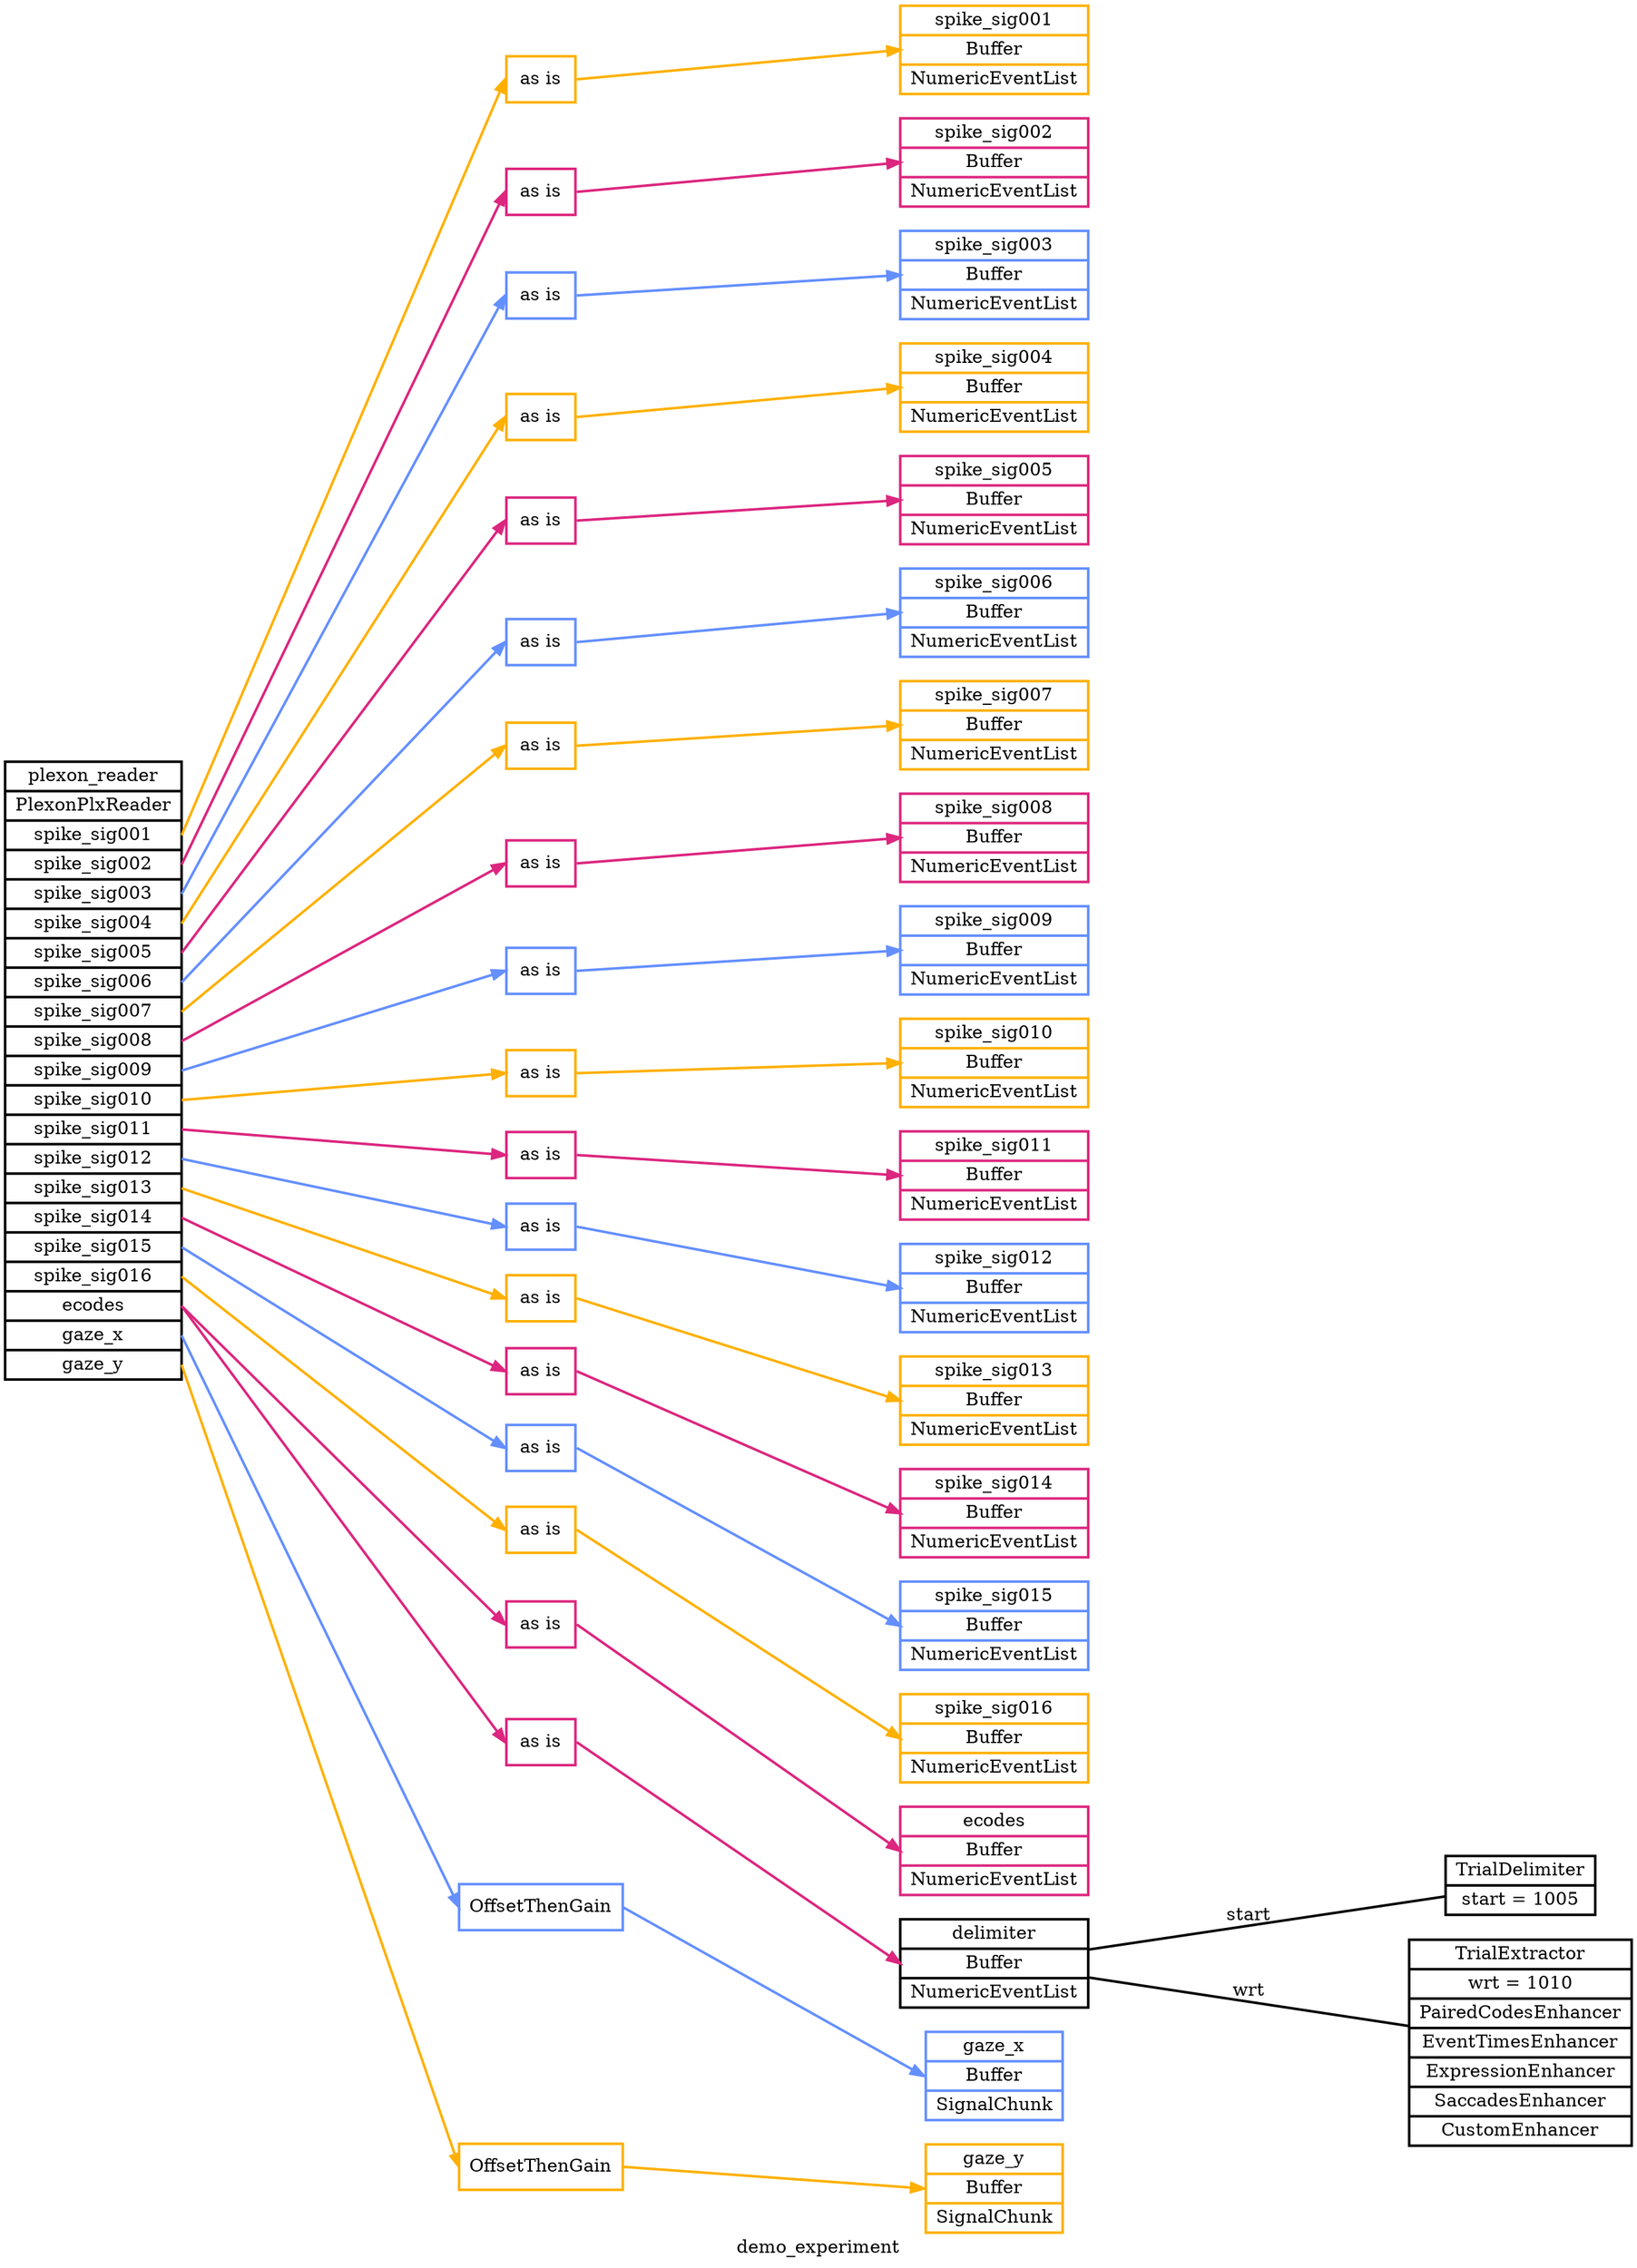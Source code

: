 digraph demo_experiment {
	graph [label=demo_experiment overlap=scale rankdir=LR ranksep=3.0 splines=false]
	node [penwidth=2.0]
	edge [penwidth=2.0]
	plexon_reader [label="<plexon_reader>plexon_reader|PlexonPlxReader|<spike_sig001>spike_sig001|<spike_sig002>spike_sig002|<spike_sig003>spike_sig003|<spike_sig004>spike_sig004|<spike_sig005>spike_sig005|<spike_sig006>spike_sig006|<spike_sig007>spike_sig007|<spike_sig008>spike_sig008|<spike_sig009>spike_sig009|<spike_sig010>spike_sig010|<spike_sig011>spike_sig011|<spike_sig012>spike_sig012|<spike_sig013>spike_sig013|<spike_sig014>spike_sig014|<spike_sig015>spike_sig015|<spike_sig016>spike_sig016|<ecodes>ecodes|<gaze_x>gaze_x|<gaze_y>gaze_y" shape=record]
	spike_sig001 [label="spike_sig001|Buffer|NumericEventList" color="#FFB000" shape=record]
	spike_sig002 [label="spike_sig002|Buffer|NumericEventList" color="#DC267F" shape=record]
	spike_sig003 [label="spike_sig003|Buffer|NumericEventList" color="#648FFF" shape=record]
	spike_sig004 [label="spike_sig004|Buffer|NumericEventList" color="#FFB000" shape=record]
	spike_sig005 [label="spike_sig005|Buffer|NumericEventList" color="#DC267F" shape=record]
	spike_sig006 [label="spike_sig006|Buffer|NumericEventList" color="#648FFF" shape=record]
	spike_sig007 [label="spike_sig007|Buffer|NumericEventList" color="#FFB000" shape=record]
	spike_sig008 [label="spike_sig008|Buffer|NumericEventList" color="#DC267F" shape=record]
	spike_sig009 [label="spike_sig009|Buffer|NumericEventList" color="#648FFF" shape=record]
	spike_sig010 [label="spike_sig010|Buffer|NumericEventList" color="#FFB000" shape=record]
	spike_sig011 [label="spike_sig011|Buffer|NumericEventList" color="#DC267F" shape=record]
	spike_sig012 [label="spike_sig012|Buffer|NumericEventList" color="#648FFF" shape=record]
	spike_sig013 [label="spike_sig013|Buffer|NumericEventList" color="#FFB000" shape=record]
	spike_sig014 [label="spike_sig014|Buffer|NumericEventList" color="#DC267F" shape=record]
	spike_sig015 [label="spike_sig015|Buffer|NumericEventList" color="#648FFF" shape=record]
	spike_sig016 [label="spike_sig016|Buffer|NumericEventList" color="#FFB000" shape=record]
	ecodes [label="ecodes|Buffer|NumericEventList" color="#DC267F" shape=record]
	gaze_x [label="gaze_x|Buffer|SignalChunk" color="#648FFF" shape=record]
	gaze_y [label="gaze_y|Buffer|SignalChunk" color="#FFB000" shape=record]
	delimiter [label="delimiter|Buffer|NumericEventList" shape=record]
	plexon_reader_route_0 [label="as is" color="#FFB000" shape=record]
	plexon_reader:spike_sig001:e -> plexon_reader_route_0:w [color="#FFB000"]
	plexon_reader_route_0:e -> spike_sig001:w [color="#FFB000"]
	plexon_reader_route_1 [label="as is" color="#DC267F" shape=record]
	plexon_reader:spike_sig002:e -> plexon_reader_route_1:w [color="#DC267F"]
	plexon_reader_route_1:e -> spike_sig002:w [color="#DC267F"]
	plexon_reader_route_2 [label="as is" color="#648FFF" shape=record]
	plexon_reader:spike_sig003:e -> plexon_reader_route_2:w [color="#648FFF"]
	plexon_reader_route_2:e -> spike_sig003:w [color="#648FFF"]
	plexon_reader_route_3 [label="as is" color="#FFB000" shape=record]
	plexon_reader:spike_sig004:e -> plexon_reader_route_3:w [color="#FFB000"]
	plexon_reader_route_3:e -> spike_sig004:w [color="#FFB000"]
	plexon_reader_route_4 [label="as is" color="#DC267F" shape=record]
	plexon_reader:spike_sig005:e -> plexon_reader_route_4:w [color="#DC267F"]
	plexon_reader_route_4:e -> spike_sig005:w [color="#DC267F"]
	plexon_reader_route_5 [label="as is" color="#648FFF" shape=record]
	plexon_reader:spike_sig006:e -> plexon_reader_route_5:w [color="#648FFF"]
	plexon_reader_route_5:e -> spike_sig006:w [color="#648FFF"]
	plexon_reader_route_6 [label="as is" color="#FFB000" shape=record]
	plexon_reader:spike_sig007:e -> plexon_reader_route_6:w [color="#FFB000"]
	plexon_reader_route_6:e -> spike_sig007:w [color="#FFB000"]
	plexon_reader_route_7 [label="as is" color="#DC267F" shape=record]
	plexon_reader:spike_sig008:e -> plexon_reader_route_7:w [color="#DC267F"]
	plexon_reader_route_7:e -> spike_sig008:w [color="#DC267F"]
	plexon_reader_route_8 [label="as is" color="#648FFF" shape=record]
	plexon_reader:spike_sig009:e -> plexon_reader_route_8:w [color="#648FFF"]
	plexon_reader_route_8:e -> spike_sig009:w [color="#648FFF"]
	plexon_reader_route_9 [label="as is" color="#FFB000" shape=record]
	plexon_reader:spike_sig010:e -> plexon_reader_route_9:w [color="#FFB000"]
	plexon_reader_route_9:e -> spike_sig010:w [color="#FFB000"]
	plexon_reader_route_10 [label="as is" color="#DC267F" shape=record]
	plexon_reader:spike_sig011:e -> plexon_reader_route_10:w [color="#DC267F"]
	plexon_reader_route_10:e -> spike_sig011:w [color="#DC267F"]
	plexon_reader_route_11 [label="as is" color="#648FFF" shape=record]
	plexon_reader:spike_sig012:e -> plexon_reader_route_11:w [color="#648FFF"]
	plexon_reader_route_11:e -> spike_sig012:w [color="#648FFF"]
	plexon_reader_route_12 [label="as is" color="#FFB000" shape=record]
	plexon_reader:spike_sig013:e -> plexon_reader_route_12:w [color="#FFB000"]
	plexon_reader_route_12:e -> spike_sig013:w [color="#FFB000"]
	plexon_reader_route_13 [label="as is" color="#DC267F" shape=record]
	plexon_reader:spike_sig014:e -> plexon_reader_route_13:w [color="#DC267F"]
	plexon_reader_route_13:e -> spike_sig014:w [color="#DC267F"]
	plexon_reader_route_14 [label="as is" color="#648FFF" shape=record]
	plexon_reader:spike_sig015:e -> plexon_reader_route_14:w [color="#648FFF"]
	plexon_reader_route_14:e -> spike_sig015:w [color="#648FFF"]
	plexon_reader_route_15 [label="as is" color="#FFB000" shape=record]
	plexon_reader:spike_sig016:e -> plexon_reader_route_15:w [color="#FFB000"]
	plexon_reader_route_15:e -> spike_sig016:w [color="#FFB000"]
	plexon_reader_route_16 [label="as is" color="#DC267F" shape=record]
	plexon_reader:ecodes:e -> plexon_reader_route_16:w [color="#DC267F"]
	plexon_reader_route_16:e -> ecodes:w [color="#DC267F"]
	plexon_reader_route_17 [label=OffsetThenGain color="#648FFF" shape=record]
	plexon_reader:gaze_x:e -> plexon_reader_route_17:w [color="#648FFF"]
	plexon_reader_route_17:e -> gaze_x:w [color="#648FFF"]
	plexon_reader_route_18 [label=OffsetThenGain color="#FFB000" shape=record]
	plexon_reader:gaze_y:e -> plexon_reader_route_18:w [color="#FFB000"]
	plexon_reader_route_18:e -> gaze_y:w [color="#FFB000"]
	plexon_reader_route_19 [label="as is" color="#DC267F" shape=record]
	plexon_reader:ecodes:e -> plexon_reader_route_19:w [color="#DC267F"]
	plexon_reader_route_19:e -> delimiter:w [color="#DC267F"]
	trial_delimiter [label="TrialDelimiter|start = 1005" shape=record]
	delimiter -> trial_delimiter [label=start arrowhead=none arrowtail=none]
	trial_extractor [label="TrialExtractor|wrt = 1010|PairedCodesEnhancer|EventTimesEnhancer|ExpressionEnhancer|SaccadesEnhancer|CustomEnhancer" shape=record]
	delimiter -> trial_extractor [label=wrt arrowhead=none arrowtail=none]
}
